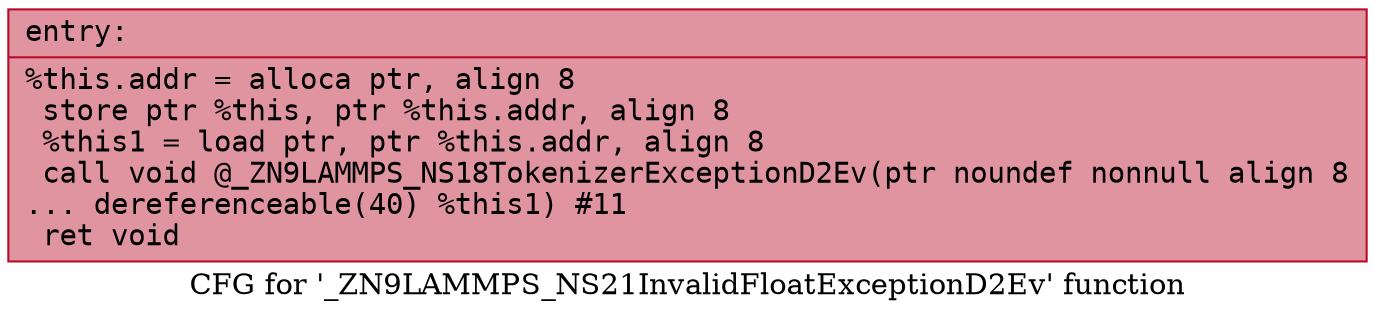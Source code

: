 digraph "CFG for '_ZN9LAMMPS_NS21InvalidFloatExceptionD2Ev' function" {
	label="CFG for '_ZN9LAMMPS_NS21InvalidFloatExceptionD2Ev' function";

	Node0x55ce20bf6010 [shape=record,color="#b70d28ff", style=filled, fillcolor="#b70d2870" fontname="Courier",label="{entry:\l|  %this.addr = alloca ptr, align 8\l  store ptr %this, ptr %this.addr, align 8\l  %this1 = load ptr, ptr %this.addr, align 8\l  call void @_ZN9LAMMPS_NS18TokenizerExceptionD2Ev(ptr noundef nonnull align 8\l... dereferenceable(40) %this1) #11\l  ret void\l}"];
}
